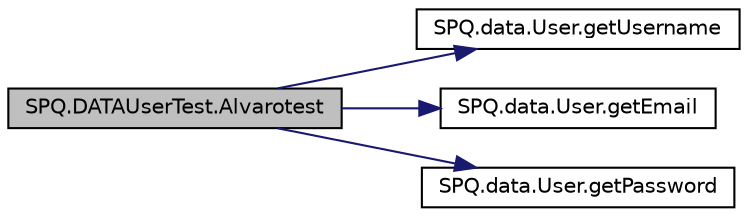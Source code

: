 digraph "SPQ.DATAUserTest.Alvarotest"
{
  edge [fontname="Helvetica",fontsize="10",labelfontname="Helvetica",labelfontsize="10"];
  node [fontname="Helvetica",fontsize="10",shape=record];
  rankdir="LR";
  Node0 [label="SPQ.DATAUserTest.Alvarotest",height=0.2,width=0.4,color="black", fillcolor="grey75", style="filled", fontcolor="black"];
  Node0 -> Node1 [color="midnightblue",fontsize="10",style="solid",fontname="Helvetica"];
  Node1 [label="SPQ.data.User.getUsername",height=0.2,width=0.4,color="black", fillcolor="white", style="filled",URL="$class_s_p_q_1_1data_1_1_user.html#a55d2e322edbbe446287ce25baecdd421"];
  Node0 -> Node2 [color="midnightblue",fontsize="10",style="solid",fontname="Helvetica"];
  Node2 [label="SPQ.data.User.getEmail",height=0.2,width=0.4,color="black", fillcolor="white", style="filled",URL="$class_s_p_q_1_1data_1_1_user.html#a4f3ae0062ee7529314a5b791707ff4b4"];
  Node0 -> Node3 [color="midnightblue",fontsize="10",style="solid",fontname="Helvetica"];
  Node3 [label="SPQ.data.User.getPassword",height=0.2,width=0.4,color="black", fillcolor="white", style="filled",URL="$class_s_p_q_1_1data_1_1_user.html#a688c1eadd21594d52967d87289e23ce2"];
}
